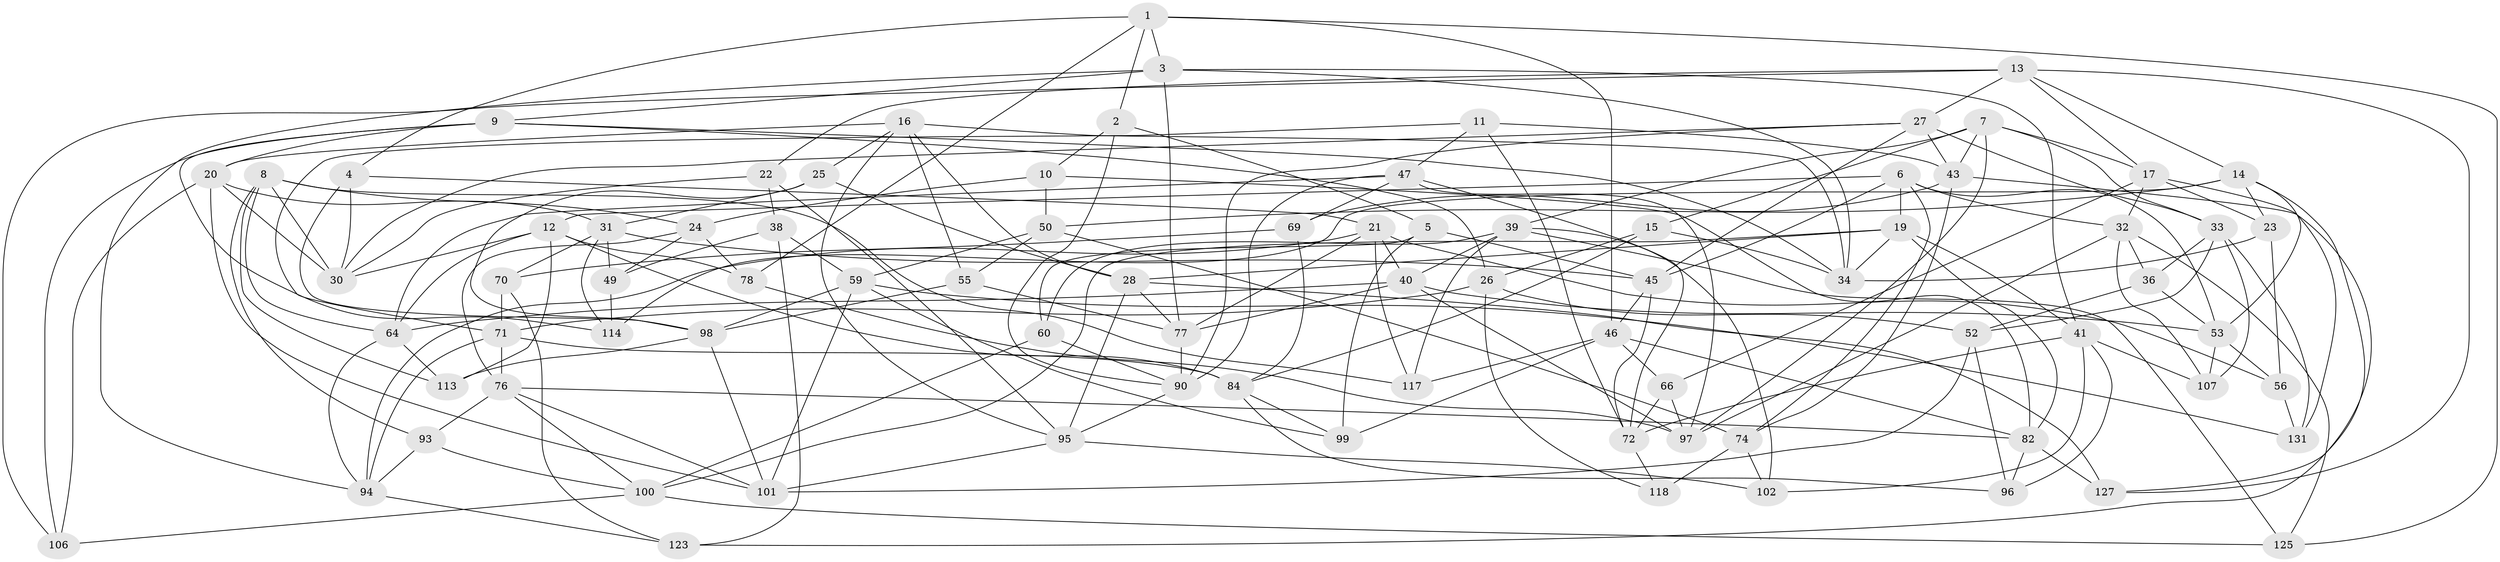 // Generated by graph-tools (version 1.1) at 2025/52/02/27/25 19:52:30]
// undirected, 82 vertices, 210 edges
graph export_dot {
graph [start="1"]
  node [color=gray90,style=filled];
  1 [super="+120"];
  2;
  3 [super="+51"];
  4;
  5;
  6 [super="+87"];
  7 [super="+18"];
  8 [super="+129"];
  9 [super="+109"];
  10 [super="+132"];
  11;
  12 [super="+75"];
  13 [super="+29"];
  14 [super="+80"];
  15;
  16 [super="+37"];
  17 [super="+42"];
  19 [super="+89"];
  20 [super="+35"];
  21 [super="+63"];
  22;
  23;
  24 [super="+110"];
  25;
  26 [super="+124"];
  27 [super="+54"];
  28 [super="+48"];
  30 [super="+92"];
  31 [super="+126"];
  32 [super="+67"];
  33 [super="+104"];
  34 [super="+44"];
  36;
  38;
  39 [super="+121"];
  40 [super="+58"];
  41 [super="+57"];
  43 [super="+73"];
  45 [super="+65"];
  46 [super="+103"];
  47 [super="+116"];
  49;
  50 [super="+68"];
  52 [super="+105"];
  53 [super="+61"];
  55;
  56;
  59 [super="+62"];
  60;
  64 [super="+81"];
  66;
  69;
  70;
  71 [super="+79"];
  72 [super="+108"];
  74 [super="+83"];
  76 [super="+86"];
  77 [super="+91"];
  78;
  82 [super="+88"];
  84 [super="+85"];
  90 [super="+115"];
  93;
  94 [super="+111"];
  95 [super="+130"];
  96;
  97 [super="+119"];
  98 [super="+128"];
  99;
  100 [super="+122"];
  101 [super="+112"];
  102;
  106;
  107;
  113;
  114;
  117;
  118;
  123;
  125;
  127;
  131;
  1 -- 46;
  1 -- 4;
  1 -- 2;
  1 -- 125;
  1 -- 78;
  1 -- 3;
  2 -- 10;
  2 -- 5;
  2 -- 90;
  3 -- 94;
  3 -- 77;
  3 -- 34;
  3 -- 9;
  3 -- 41;
  4 -- 30;
  4 -- 98;
  4 -- 21;
  5 -- 45;
  5 -- 60;
  5 -- 99;
  6 -- 74;
  6 -- 19;
  6 -- 32;
  6 -- 12;
  6 -- 53;
  6 -- 45;
  7 -- 33;
  7 -- 17;
  7 -- 43;
  7 -- 15;
  7 -- 39;
  7 -- 97;
  8 -- 113;
  8 -- 30;
  8 -- 64;
  8 -- 117;
  8 -- 93;
  8 -- 24;
  9 -- 26;
  9 -- 114;
  9 -- 106;
  9 -- 34;
  9 -- 20;
  10 -- 82;
  10 -- 24 [weight=2];
  10 -- 50 [weight=2];
  11 -- 43;
  11 -- 72;
  11 -- 47;
  11 -- 71;
  12 -- 113;
  12 -- 78;
  12 -- 30;
  12 -- 64;
  12 -- 84;
  13 -- 127;
  13 -- 17;
  13 -- 106;
  13 -- 22;
  13 -- 14;
  13 -- 27;
  14 -- 114;
  14 -- 53;
  14 -- 127;
  14 -- 50;
  14 -- 23;
  15 -- 34;
  15 -- 26;
  15 -- 84;
  16 -- 34;
  16 -- 55;
  16 -- 20;
  16 -- 25;
  16 -- 28;
  16 -- 95;
  17 -- 23;
  17 -- 32;
  17 -- 66;
  17 -- 131;
  19 -- 41;
  19 -- 82;
  19 -- 34;
  19 -- 100;
  19 -- 28;
  20 -- 31;
  20 -- 106;
  20 -- 101;
  20 -- 30;
  21 -- 117;
  21 -- 77;
  21 -- 40;
  21 -- 56;
  21 -- 94;
  22 -- 30;
  22 -- 38;
  22 -- 95;
  23 -- 56;
  23 -- 34;
  24 -- 76;
  24 -- 49;
  24 -- 78;
  25 -- 28;
  25 -- 98;
  25 -- 31;
  26 -- 118;
  26 -- 52 [weight=2];
  26 -- 71;
  27 -- 90;
  27 -- 33;
  27 -- 30;
  27 -- 45;
  27 -- 43;
  28 -- 77;
  28 -- 127;
  28 -- 95;
  31 -- 70;
  31 -- 49;
  31 -- 114;
  31 -- 45;
  32 -- 97;
  32 -- 107;
  32 -- 36;
  32 -- 125;
  33 -- 36;
  33 -- 107;
  33 -- 52;
  33 -- 131;
  36 -- 52;
  36 -- 53;
  38 -- 49;
  38 -- 59;
  38 -- 123;
  39 -- 102;
  39 -- 125;
  39 -- 60;
  39 -- 117;
  39 -- 40;
  40 -- 64;
  40 -- 53;
  40 -- 77;
  40 -- 97;
  41 -- 72;
  41 -- 96;
  41 -- 107;
  41 -- 102;
  43 -- 123;
  43 -- 69;
  43 -- 74;
  45 -- 72;
  45 -- 46;
  46 -- 66;
  46 -- 99;
  46 -- 117;
  46 -- 82;
  47 -- 64;
  47 -- 69;
  47 -- 90;
  47 -- 72;
  47 -- 97;
  49 -- 114;
  50 -- 74;
  50 -- 59;
  50 -- 55;
  52 -- 96;
  52 -- 101;
  53 -- 56;
  53 -- 107;
  55 -- 98;
  55 -- 77;
  56 -- 131;
  59 -- 98;
  59 -- 99;
  59 -- 131;
  59 -- 101;
  60 -- 90;
  60 -- 100;
  64 -- 113;
  64 -- 94;
  66 -- 97;
  66 -- 72;
  69 -- 70;
  69 -- 84;
  70 -- 123;
  70 -- 71;
  71 -- 94;
  71 -- 76;
  71 -- 84;
  72 -- 118;
  74 -- 102;
  74 -- 118 [weight=2];
  76 -- 93;
  76 -- 101;
  76 -- 100;
  76 -- 82;
  77 -- 90;
  78 -- 97;
  82 -- 127;
  82 -- 96;
  84 -- 96;
  84 -- 99;
  90 -- 95;
  93 -- 94;
  93 -- 100;
  94 -- 123;
  95 -- 102;
  95 -- 101;
  98 -- 113;
  98 -- 101;
  100 -- 125;
  100 -- 106;
}
